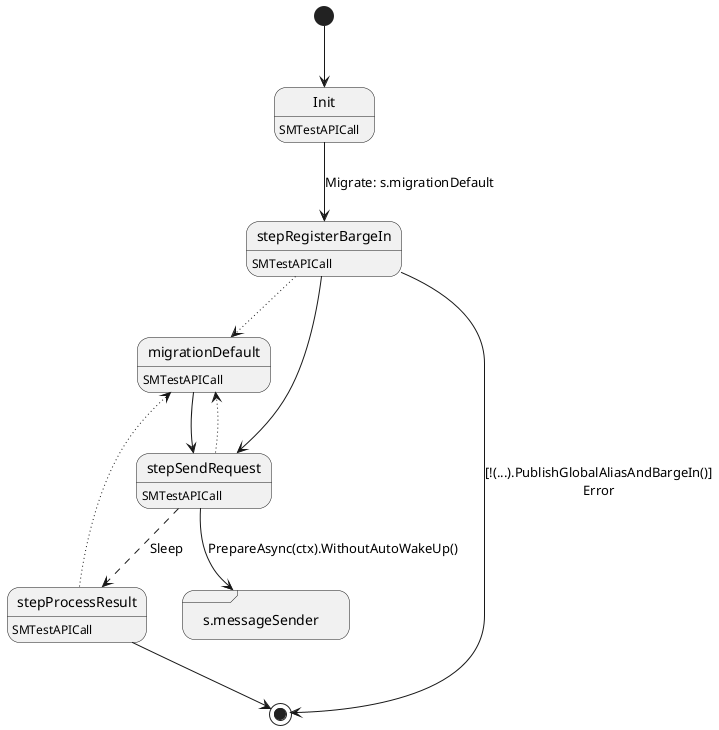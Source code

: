 @startuml
state "Init" as T00_S002
T00_S002 : SMTestAPICall
[*] --> T00_S002
T00_S002 --> T00_S003 : Migrate: s.migrationDefault
state "migrationDefault" as T00_S001
T00_S001 : SMTestAPICall
T00_S001 --> T00_S004
state "s.messageSender" as T00_S005 <<sdlreceive>>
state "stepProcessResult" as T00_S006
T00_S006 : SMTestAPICall
T00_S006 --[dotted]> T00_S001
T00_S006 --> [*]
state "stepRegisterBargeIn" as T00_S003
T00_S003 : SMTestAPICall
T00_S003 --[dotted]> T00_S001
T00_S003 --> [*] : [!(...).PublishGlobalAliasAndBargeIn()]\nError
T00_S003 --> T00_S004
state "stepSendRequest" as T00_S004
T00_S004 : SMTestAPICall
T00_S004 --[dotted]> T00_S001
T00_S004 --> T00_S005 : PrepareAsync(ctx).WithoutAutoWakeUp()
T00_S004 --[dashed]> T00_S006 : Sleep
@enduml
